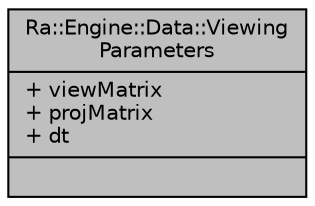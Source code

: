 digraph "Ra::Engine::Data::ViewingParameters"
{
 // INTERACTIVE_SVG=YES
 // LATEX_PDF_SIZE
  edge [fontname="Helvetica",fontsize="10",labelfontname="Helvetica",labelfontsize="10"];
  node [fontname="Helvetica",fontsize="10",shape=record];
  Node1 [label="{Ra::Engine::Data::Viewing\lParameters\n|+ viewMatrix\l+ projMatrix\l+ dt\l|}",height=0.2,width=0.4,color="black", fillcolor="grey75", style="filled", fontcolor="black",tooltip="the set of viewing parameters extracted from the camera and given to the renderer"];
}
